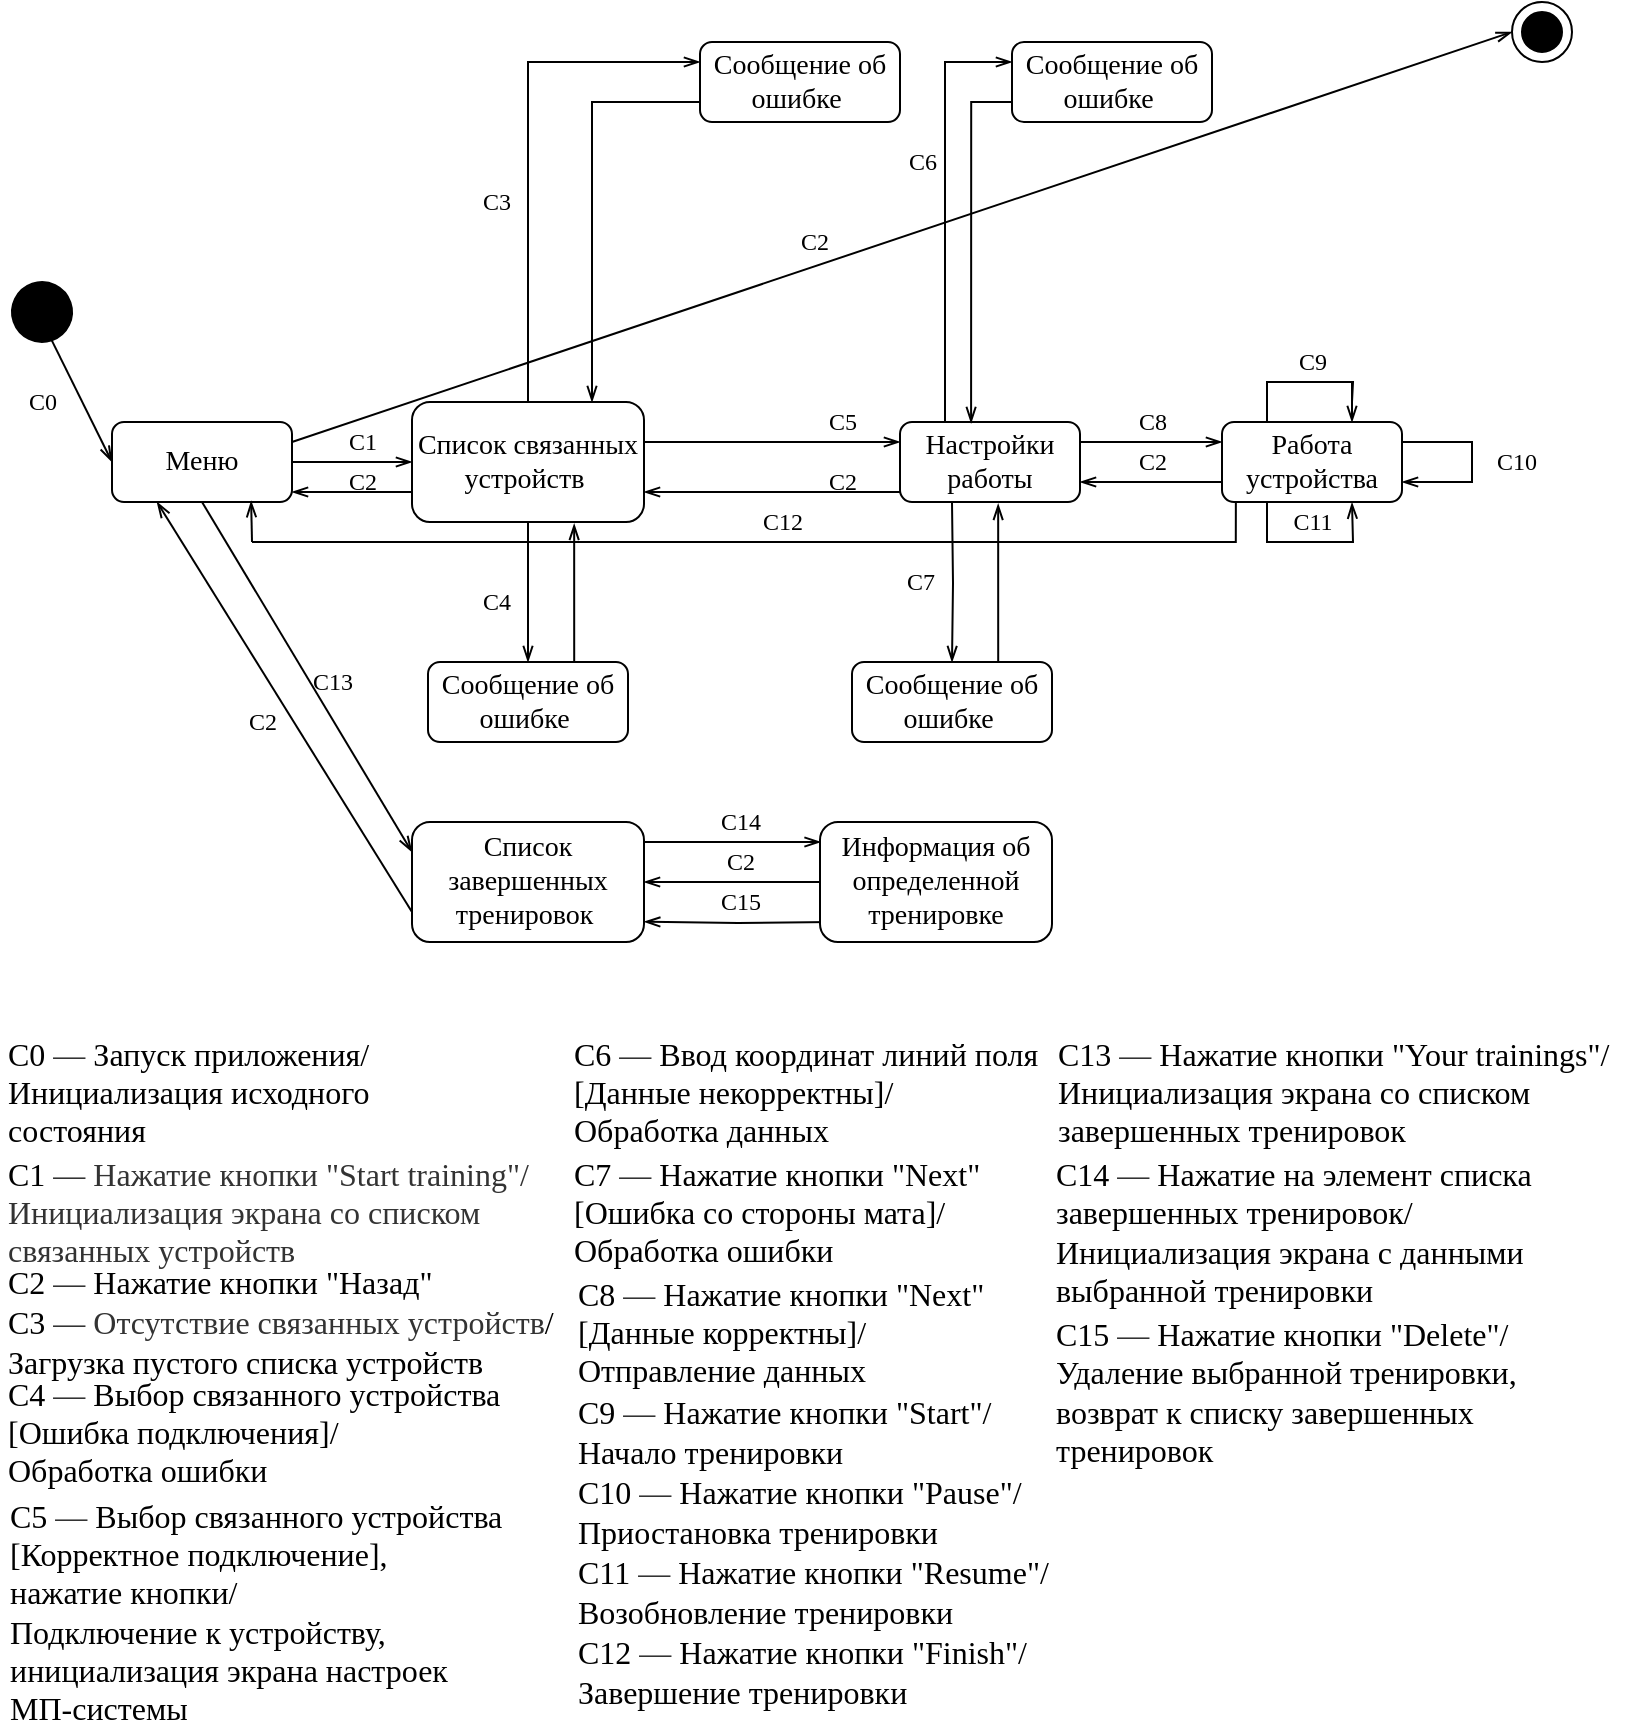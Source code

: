 <mxfile version="17.5.0" type="device"><diagram id="vnxfPJRwj8V_i50-jhOK" name="Page-1"><mxGraphModel dx="1738" dy="969" grid="1" gridSize="10" guides="1" tooltips="1" connect="1" arrows="1" fold="1" page="1" pageScale="1" pageWidth="827" pageHeight="1169" math="0" shadow="0"><root><mxCell id="0"/><mxCell id="1" parent="0"/><mxCell id="MltRFIbTXNCcl234DCO_-2" value="" style="ellipse;whiteSpace=wrap;html=1;aspect=fixed;" parent="1" vertex="1"><mxGeometry x="840" y="60" width="30" height="30" as="geometry"/></mxCell><mxCell id="MltRFIbTXNCcl234DCO_-3" value="" style="ellipse;whiteSpace=wrap;html=1;aspect=fixed;fillColor=#000000;" parent="1" vertex="1"><mxGeometry x="845" y="65" width="20" height="20" as="geometry"/></mxCell><mxCell id="MltRFIbTXNCcl234DCO_-4" value="" style="ellipse;whiteSpace=wrap;html=1;aspect=fixed;rotation=26;fillColor=#000000;" parent="1" vertex="1"><mxGeometry x="90" y="200" width="30" height="30" as="geometry"/></mxCell><mxCell id="MltRFIbTXNCcl234DCO_-12" style="edgeStyle=orthogonalEdgeStyle;rounded=0;orthogonalLoop=1;jettySize=auto;html=1;exitX=1;exitY=0.5;exitDx=0;exitDy=0;endArrow=openThin;endFill=0;fontFamily=Times New Roman;fontSize=12;entryX=0;entryY=0.5;entryDx=0;entryDy=0;" parent="1" source="MltRFIbTXNCcl234DCO_-5" target="MltRFIbTXNCcl234DCO_-11" edge="1"><mxGeometry relative="1" as="geometry"><mxPoint x="350" y="300.143" as="targetPoint"/></mxGeometry></mxCell><mxCell id="MltRFIbTXNCcl234DCO_-5" value="Меню" style="rounded=1;whiteSpace=wrap;html=1;fontFamily=Times New Roman;fontSize=14;" parent="1" vertex="1"><mxGeometry x="140" y="270" width="90" height="40" as="geometry"/></mxCell><mxCell id="MltRFIbTXNCcl234DCO_-6" value="С0" style="text;html=1;align=center;verticalAlign=middle;resizable=0;points=[];autosize=1;fontSize=12;fontFamily=Times New Roman;" parent="1" vertex="1"><mxGeometry x="90" y="250" width="30" height="20" as="geometry"/></mxCell><mxCell id="MltRFIbTXNCcl234DCO_-7" value="" style="endArrow=openThin;html=1;fontFamily=Times New Roman;fontSize=12;endFill=0;exitX=1;exitY=1;exitDx=0;exitDy=0;entryX=0;entryY=0.5;entryDx=0;entryDy=0;" parent="1" source="MltRFIbTXNCcl234DCO_-4" target="MltRFIbTXNCcl234DCO_-5" edge="1"><mxGeometry width="50" height="50" relative="1" as="geometry"><mxPoint x="90" y="480" as="sourcePoint"/><mxPoint x="140" y="420" as="targetPoint"/></mxGeometry></mxCell><mxCell id="MltRFIbTXNCcl234DCO_-90" style="edgeStyle=orthogonalEdgeStyle;rounded=0;orthogonalLoop=1;jettySize=auto;html=1;exitX=0;exitY=0.75;exitDx=0;exitDy=0;endArrow=openThin;endFill=0;fontFamily=Times New Roman;fontSize=12;" parent="1" source="MltRFIbTXNCcl234DCO_-11" edge="1"><mxGeometry relative="1" as="geometry"><Array as="points"><mxPoint x="230" y="305"/></Array><mxPoint x="230" y="305" as="targetPoint"/></mxGeometry></mxCell><mxCell id="MltRFIbTXNCcl234DCO_-123" style="edgeStyle=orthogonalEdgeStyle;rounded=0;orthogonalLoop=1;jettySize=auto;html=1;exitX=1;exitY=0.75;exitDx=0;exitDy=0;entryX=0;entryY=0.25;entryDx=0;entryDy=0;endArrow=openThin;endFill=0;fontFamily=Times New Roman;fontSize=12;" parent="1" source="MltRFIbTXNCcl234DCO_-11" target="MltRFIbTXNCcl234DCO_-17" edge="1"><mxGeometry relative="1" as="geometry"><Array as="points"><mxPoint x="406" y="280"/></Array></mxGeometry></mxCell><mxCell id="D5OFip19we26R9b-TDGX-5" style="edgeStyle=orthogonalEdgeStyle;rounded=0;orthogonalLoop=1;jettySize=auto;html=1;exitX=0.5;exitY=0;exitDx=0;exitDy=0;entryX=0;entryY=0.25;entryDx=0;entryDy=0;endArrow=openThin;endFill=0;" parent="1" source="MltRFIbTXNCcl234DCO_-11" target="MltRFIbTXNCcl234DCO_-111" edge="1"><mxGeometry relative="1" as="geometry"/></mxCell><mxCell id="D5OFip19we26R9b-TDGX-19" style="edgeStyle=orthogonalEdgeStyle;rounded=0;orthogonalLoop=1;jettySize=auto;html=1;exitX=0.5;exitY=1;exitDx=0;exitDy=0;endArrow=openThin;endFill=0;entryX=0.5;entryY=0;entryDx=0;entryDy=0;" parent="1" source="MltRFIbTXNCcl234DCO_-11" target="D5OFip19we26R9b-TDGX-21" edge="1"><mxGeometry relative="1" as="geometry"><mxPoint x="391.75" y="390" as="targetPoint"/></mxGeometry></mxCell><mxCell id="MltRFIbTXNCcl234DCO_-11" value="Список связанных устройств&amp;nbsp;" style="rounded=1;whiteSpace=wrap;html=1;fontFamily=Times New Roman;fontSize=14;" parent="1" vertex="1"><mxGeometry x="290" y="260" width="116" height="60" as="geometry"/></mxCell><mxCell id="MltRFIbTXNCcl234DCO_-13" value="С1" style="text;html=1;align=center;verticalAlign=middle;resizable=0;points=[];autosize=1;fontSize=12;fontFamily=Times New Roman;" parent="1" vertex="1"><mxGeometry x="250" y="270" width="30" height="20" as="geometry"/></mxCell><mxCell id="MltRFIbTXNCcl234DCO_-192" style="edgeStyle=orthogonalEdgeStyle;rounded=0;orthogonalLoop=1;jettySize=auto;html=1;exitX=0;exitY=0.25;exitDx=0;exitDy=0;entryX=1;entryY=0.75;entryDx=0;entryDy=0;endArrow=openThin;endFill=0;fontFamily=Times New Roman;fontSize=12;" parent="1" source="MltRFIbTXNCcl234DCO_-17" target="MltRFIbTXNCcl234DCO_-11" edge="1"><mxGeometry relative="1" as="geometry"><Array as="points"><mxPoint x="555" y="305"/></Array></mxGeometry></mxCell><mxCell id="D5OFip19we26R9b-TDGX-9" style="edgeStyle=orthogonalEdgeStyle;rounded=0;orthogonalLoop=1;jettySize=auto;html=1;exitX=0.25;exitY=0;exitDx=0;exitDy=0;entryX=0;entryY=0.25;entryDx=0;entryDy=0;endArrow=openThin;endFill=0;" parent="1" source="MltRFIbTXNCcl234DCO_-17" target="D5OFip19we26R9b-TDGX-8" edge="1"><mxGeometry relative="1" as="geometry"/></mxCell><mxCell id="D5OFip19we26R9b-TDGX-13" style="edgeStyle=orthogonalEdgeStyle;rounded=0;orthogonalLoop=1;jettySize=auto;html=1;exitX=1;exitY=0.25;exitDx=0;exitDy=0;entryX=0;entryY=0.25;entryDx=0;entryDy=0;endArrow=openThin;endFill=0;" parent="1" source="MltRFIbTXNCcl234DCO_-17" target="D5OFip19we26R9b-TDGX-12" edge="1"><mxGeometry relative="1" as="geometry"/></mxCell><mxCell id="MltRFIbTXNCcl234DCO_-17" value="Настройки работы" style="rounded=1;whiteSpace=wrap;html=1;fontFamily=Times New Roman;fontSize=14;" parent="1" vertex="1"><mxGeometry x="534" y="270" width="90" height="40" as="geometry"/></mxCell><mxCell id="MltRFIbTXNCcl234DCO_-56" value="С0&amp;nbsp;&lt;span style=&quot;color: rgb(51, 51, 51); font-size: 16px;&quot;&gt;&lt;font style=&quot;font-size: 16px;&quot;&gt;—&amp;nbsp;&lt;/font&gt;&lt;/span&gt;Запуск приложения/&lt;br style=&quot;font-size: 16px;&quot;&gt;Инициализация исходного&amp;nbsp;&lt;br style=&quot;font-size: 16px;&quot;&gt;состояния" style="text;html=1;align=left;verticalAlign=middle;resizable=0;points=[];autosize=1;fontSize=16;fontFamily=Times New Roman;" parent="1" vertex="1"><mxGeometry x="85.75" y="575" width="200" height="60" as="geometry"/></mxCell><mxCell id="MltRFIbTXNCcl234DCO_-57" value="С2&amp;nbsp;&lt;span style=&quot;color: rgb(51, 51, 51); font-size: 16px;&quot;&gt;&lt;font style=&quot;font-size: 16px;&quot;&gt;—&amp;nbsp;&lt;/font&gt;&lt;/span&gt;Нажатие кнопки &quot;Назад&quot;" style="text;html=1;align=left;verticalAlign=middle;resizable=0;points=[];autosize=1;fontSize=16;fontFamily=Times New Roman;" parent="1" vertex="1"><mxGeometry x="85.75" y="690" width="230" height="20" as="geometry"/></mxCell><mxCell id="MltRFIbTXNCcl234DCO_-58" value="С3&amp;nbsp;&lt;span style=&quot;color: rgb(51, 51, 51); font-size: 16px;&quot;&gt;&lt;font style=&quot;font-size: 16px;&quot;&gt;— Отсутствие связанных устройств&lt;/font&gt;&lt;/span&gt;/&lt;br style=&quot;font-size: 16px;&quot;&gt;Загрузка пустого списка устройств" style="text;html=1;align=left;verticalAlign=middle;resizable=0;points=[];autosize=1;fontSize=16;fontFamily=Times New Roman;" parent="1" vertex="1"><mxGeometry x="85.75" y="710" width="290" height="40" as="geometry"/></mxCell><mxCell id="MltRFIbTXNCcl234DCO_-59" value="С1&amp;nbsp;&lt;span style=&quot;color: rgb(51, 51, 51); font-size: 16px;&quot;&gt;&lt;font style=&quot;font-size: 16px;&quot;&gt;— Нажатие кнопки &quot;Start training&quot;/&lt;br style=&quot;font-size: 16px;&quot;&gt;Инициализация экрана со списком&amp;nbsp;&lt;br style=&quot;font-size: 16px;&quot;&gt;связанных устройств&lt;br style=&quot;font-size: 16px;&quot;&gt;&lt;/font&gt;&lt;/span&gt;" style="text;html=1;align=left;verticalAlign=middle;resizable=0;points=[];autosize=1;fontSize=16;fontFamily=Times New Roman;" parent="1" vertex="1"><mxGeometry x="85.75" y="635" width="280" height="60" as="geometry"/></mxCell><mxCell id="MltRFIbTXNCcl234DCO_-61" value="С5&amp;nbsp;&lt;span style=&quot;color: rgb(51 , 51 , 51) ; font-size: 16px&quot;&gt;&lt;font style=&quot;font-size: 16px&quot;&gt;—&amp;nbsp;&lt;/font&gt;&lt;/span&gt;Выбор связанного устройства&lt;br style=&quot;font-size: 16px&quot;&gt;[Корректное подключение], &lt;br&gt;нажатие кнопки/&lt;br style=&quot;font-size: 16px&quot;&gt;Подключение к устройству,&amp;nbsp;&lt;br style=&quot;font-size: 16px&quot;&gt;инициализация экрана настроек&lt;br style=&quot;font-size: 16px&quot;&gt;МП-системы" style="text;html=1;align=left;verticalAlign=middle;resizable=0;points=[];autosize=1;fontSize=16;fontFamily=Times New Roman;" parent="1" vertex="1"><mxGeometry x="86.5" y="805" width="260" height="120" as="geometry"/></mxCell><mxCell id="MltRFIbTXNCcl234DCO_-64" value="С6&amp;nbsp;&lt;span style=&quot;color: rgb(51, 51, 51); font-size: 16px;&quot;&gt;&lt;font style=&quot;font-size: 16px;&quot;&gt;—&amp;nbsp;&lt;/font&gt;&lt;/span&gt;Ввод координат линий поля&lt;br style=&quot;font-size: 16px;&quot;&gt;[Данные некорректны]/&lt;br style=&quot;font-size: 16px;&quot;&gt;Обработка данных" style="text;html=1;align=left;verticalAlign=middle;resizable=0;points=[];autosize=1;fontSize=16;fontFamily=Times New Roman;" parent="1" vertex="1"><mxGeometry x="369.12" y="575" width="250" height="60" as="geometry"/></mxCell><mxCell id="MltRFIbTXNCcl234DCO_-91" value="С2" style="text;html=1;align=center;verticalAlign=middle;resizable=0;points=[];autosize=1;fontSize=12;fontFamily=Times New Roman;" parent="1" vertex="1"><mxGeometry x="250" y="290" width="30" height="20" as="geometry"/></mxCell><mxCell id="D5OFip19we26R9b-TDGX-4" style="edgeStyle=orthogonalEdgeStyle;rounded=0;orthogonalLoop=1;jettySize=auto;html=1;exitX=0;exitY=0.75;exitDx=0;exitDy=0;endArrow=openThin;endFill=0;" parent="1" source="MltRFIbTXNCcl234DCO_-111" edge="1"><mxGeometry relative="1" as="geometry"><mxPoint x="380" y="260" as="targetPoint"/><Array as="points"><mxPoint x="380" y="110"/><mxPoint x="380" y="260"/></Array></mxGeometry></mxCell><mxCell id="MltRFIbTXNCcl234DCO_-111" value="Сообщение об ошибке&amp;nbsp;" style="rounded=1;whiteSpace=wrap;html=1;fontFamily=Times New Roman;fontSize=14;" parent="1" vertex="1"><mxGeometry x="434" y="80" width="100" height="40" as="geometry"/></mxCell><mxCell id="MltRFIbTXNCcl234DCO_-115" value="С2" style="text;html=1;align=center;verticalAlign=middle;resizable=0;points=[];autosize=1;fontSize=12;fontFamily=Times New Roman;" parent="1" vertex="1"><mxGeometry x="475.87" y="170" width="30" height="20" as="geometry"/></mxCell><mxCell id="MltRFIbTXNCcl234DCO_-120" value="С3" style="text;html=1;align=center;verticalAlign=middle;resizable=0;points=[];autosize=1;fontSize=12;fontFamily=Times New Roman;" parent="1" vertex="1"><mxGeometry x="316.5" y="150" width="30" height="20" as="geometry"/></mxCell><mxCell id="MltRFIbTXNCcl234DCO_-167" value="" style="endArrow=openThin;html=1;fontFamily=Times New Roman;fontSize=12;endFill=0;entryX=0;entryY=0.5;entryDx=0;entryDy=0;exitX=1;exitY=0.25;exitDx=0;exitDy=0;" parent="1" source="MltRFIbTXNCcl234DCO_-5" target="MltRFIbTXNCcl234DCO_-2" edge="1"><mxGeometry width="50" height="50" relative="1" as="geometry"><mxPoint x="590" y="280" as="sourcePoint"/><mxPoint x="150" y="310" as="targetPoint"/></mxGeometry></mxCell><mxCell id="MltRFIbTXNCcl234DCO_-193" value="C5" style="text;html=1;align=center;verticalAlign=middle;resizable=0;points=[];autosize=1;fontSize=12;fontFamily=Times New Roman;" parent="1" vertex="1"><mxGeometry x="490" y="260" width="30" height="20" as="geometry"/></mxCell><mxCell id="D5OFip19we26R9b-TDGX-7" value="С2" style="text;html=1;align=center;verticalAlign=middle;resizable=0;points=[];autosize=1;fontSize=12;fontFamily=Times New Roman;" parent="1" vertex="1"><mxGeometry x="490" y="290" width="30" height="20" as="geometry"/></mxCell><mxCell id="D5OFip19we26R9b-TDGX-11" style="edgeStyle=orthogonalEdgeStyle;rounded=0;orthogonalLoop=1;jettySize=auto;html=1;exitX=0;exitY=0.75;exitDx=0;exitDy=0;entryX=0.395;entryY=0.012;entryDx=0;entryDy=0;entryPerimeter=0;endArrow=openThin;endFill=0;" parent="1" source="D5OFip19we26R9b-TDGX-8" target="MltRFIbTXNCcl234DCO_-17" edge="1"><mxGeometry relative="1" as="geometry"/></mxCell><mxCell id="D5OFip19we26R9b-TDGX-8" value="Сообщение об ошибке&amp;nbsp;" style="rounded=1;whiteSpace=wrap;html=1;fontFamily=Times New Roman;fontSize=14;" parent="1" vertex="1"><mxGeometry x="590" y="80" width="100" height="40" as="geometry"/></mxCell><mxCell id="D5OFip19we26R9b-TDGX-10" value="C6" style="text;html=1;align=center;verticalAlign=middle;resizable=0;points=[];autosize=1;fontSize=12;fontFamily=Times New Roman;" parent="1" vertex="1"><mxGeometry x="530" y="130" width="30" height="20" as="geometry"/></mxCell><mxCell id="D5OFip19we26R9b-TDGX-14" style="edgeStyle=orthogonalEdgeStyle;rounded=0;orthogonalLoop=1;jettySize=auto;html=1;exitX=0;exitY=0.75;exitDx=0;exitDy=0;entryX=1;entryY=0.75;entryDx=0;entryDy=0;endArrow=openThin;endFill=0;" parent="1" source="D5OFip19we26R9b-TDGX-12" target="MltRFIbTXNCcl234DCO_-17" edge="1"><mxGeometry relative="1" as="geometry"/></mxCell><mxCell id="69rBN8FmNOacVUdTIwQr-13" style="edgeStyle=orthogonalEdgeStyle;rounded=0;orthogonalLoop=1;jettySize=auto;html=1;exitX=0.25;exitY=0;exitDx=0;exitDy=0;endArrow=none;endFill=0;" parent="1" source="D5OFip19we26R9b-TDGX-12" edge="1"><mxGeometry relative="1" as="geometry"><mxPoint x="760" y="260" as="targetPoint"/></mxGeometry></mxCell><mxCell id="69rBN8FmNOacVUdTIwQr-15" style="edgeStyle=orthogonalEdgeStyle;rounded=0;orthogonalLoop=1;jettySize=auto;html=1;exitX=0.25;exitY=1;exitDx=0;exitDy=0;endArrow=openThin;endFill=0;" parent="1" source="D5OFip19we26R9b-TDGX-12" edge="1"><mxGeometry relative="1" as="geometry"><mxPoint x="760" y="310.333" as="targetPoint"/></mxGeometry></mxCell><mxCell id="69rBN8FmNOacVUdTIwQr-16" style="edgeStyle=orthogonalEdgeStyle;rounded=0;orthogonalLoop=1;jettySize=auto;html=1;exitX=1;exitY=0.25;exitDx=0;exitDy=0;endArrow=openThin;endFill=0;entryX=1;entryY=0.75;entryDx=0;entryDy=0;" parent="1" source="D5OFip19we26R9b-TDGX-12" target="D5OFip19we26R9b-TDGX-12" edge="1"><mxGeometry relative="1" as="geometry"><mxPoint x="820" y="290" as="targetPoint"/><Array as="points"><mxPoint x="820" y="280"/><mxPoint x="820" y="300"/></Array></mxGeometry></mxCell><mxCell id="69rBN8FmNOacVUdTIwQr-20" style="edgeStyle=orthogonalEdgeStyle;rounded=0;orthogonalLoop=1;jettySize=auto;html=1;exitX=0.077;exitY=1.008;exitDx=0;exitDy=0;endArrow=none;endFill=0;exitPerimeter=0;" parent="1" source="D5OFip19we26R9b-TDGX-12" edge="1"><mxGeometry relative="1" as="geometry"><mxPoint x="210" y="330" as="targetPoint"/><Array as="points"><mxPoint x="702" y="330"/><mxPoint x="460" y="330"/></Array></mxGeometry></mxCell><mxCell id="D5OFip19we26R9b-TDGX-12" value="Работа устройства" style="rounded=1;whiteSpace=wrap;html=1;fontFamily=Times New Roman;fontSize=14;" parent="1" vertex="1"><mxGeometry x="695" y="270" width="90" height="40" as="geometry"/></mxCell><mxCell id="D5OFip19we26R9b-TDGX-15" value="С2" style="text;html=1;align=center;verticalAlign=middle;resizable=0;points=[];autosize=1;fontSize=12;fontFamily=Times New Roman;" parent="1" vertex="1"><mxGeometry x="645" y="280" width="30" height="20" as="geometry"/></mxCell><mxCell id="D5OFip19we26R9b-TDGX-16" value="C8" style="text;html=1;align=center;verticalAlign=middle;resizable=0;points=[];autosize=1;fontSize=12;fontFamily=Times New Roman;" parent="1" vertex="1"><mxGeometry x="645" y="260" width="30" height="20" as="geometry"/></mxCell><mxCell id="D5OFip19we26R9b-TDGX-17" value="С8&amp;nbsp;&lt;span style=&quot;color: rgb(51 , 51 , 51) ; font-size: 16px&quot;&gt;&lt;font style=&quot;font-size: 16px&quot;&gt;—&amp;nbsp;&lt;/font&gt;&lt;/span&gt;Нажатие кнопки &quot;Next&quot;&lt;br style=&quot;font-size: 16px&quot;&gt;[Данные корректны]/&lt;br style=&quot;font-size: 16px&quot;&gt;Отправление данных" style="text;html=1;align=left;verticalAlign=middle;resizable=0;points=[];autosize=1;fontSize=16;fontFamily=Times New Roman;" parent="1" vertex="1"><mxGeometry x="370.87" y="695" width="220" height="60" as="geometry"/></mxCell><mxCell id="D5OFip19we26R9b-TDGX-18" value="С4&amp;nbsp;&lt;span style=&quot;color: rgb(51, 51, 51); font-size: 16px;&quot;&gt;&lt;font style=&quot;font-size: 16px;&quot;&gt;—&amp;nbsp;&lt;/font&gt;&lt;/span&gt;Выбор связанного устройства&lt;br style=&quot;font-size: 16px;&quot;&gt;[Ошибка подключения]/&lt;br style=&quot;font-size: 16px;&quot;&gt;Обработка ошибки" style="text;html=1;align=left;verticalAlign=middle;resizable=0;points=[];autosize=1;fontSize=16;fontFamily=Times New Roman;" parent="1" vertex="1"><mxGeometry x="85.75" y="745" width="260" height="60" as="geometry"/></mxCell><mxCell id="D5OFip19we26R9b-TDGX-20" value="С4" style="text;html=1;align=center;verticalAlign=middle;resizable=0;points=[];autosize=1;fontSize=12;fontFamily=Times New Roman;" parent="1" vertex="1"><mxGeometry x="316.5" y="350" width="30" height="20" as="geometry"/></mxCell><mxCell id="D5OFip19we26R9b-TDGX-24" style="edgeStyle=orthogonalEdgeStyle;rounded=0;orthogonalLoop=1;jettySize=auto;html=1;exitX=0.5;exitY=0;exitDx=0;exitDy=0;entryX=0.699;entryY=1.016;entryDx=0;entryDy=0;entryPerimeter=0;endArrow=openThin;endFill=0;" parent="1" source="D5OFip19we26R9b-TDGX-21" target="MltRFIbTXNCcl234DCO_-11" edge="1"><mxGeometry relative="1" as="geometry"><Array as="points"><mxPoint x="371" y="390"/></Array></mxGeometry></mxCell><mxCell id="D5OFip19we26R9b-TDGX-21" value="Сообщение об ошибке&amp;nbsp;" style="rounded=1;whiteSpace=wrap;html=1;fontFamily=Times New Roman;fontSize=14;" parent="1" vertex="1"><mxGeometry x="298" y="390" width="100" height="40" as="geometry"/></mxCell><mxCell id="j7qUnt2P-sVrDAR6ZC-R-1" value="С7&amp;nbsp;&lt;span style=&quot;color: rgb(51, 51, 51); font-size: 16px;&quot;&gt;&lt;font style=&quot;font-size: 16px;&quot;&gt;—&amp;nbsp;&lt;/font&gt;&lt;/span&gt;Нажатие кнопки &quot;Next&quot;&lt;br style=&quot;font-size: 16px;&quot;&gt;[Ошибка со стороны мата]/&lt;br style=&quot;font-size: 16px;&quot;&gt;Обработка ошибки" style="text;html=1;align=left;verticalAlign=middle;resizable=0;points=[];autosize=1;fontSize=16;fontFamily=Times New Roman;" parent="1" vertex="1"><mxGeometry x="369.12" y="635" width="220" height="60" as="geometry"/></mxCell><mxCell id="j7qUnt2P-sVrDAR6ZC-R-2" style="edgeStyle=orthogonalEdgeStyle;rounded=0;orthogonalLoop=1;jettySize=auto;html=1;exitX=0.5;exitY=1;exitDx=0;exitDy=0;endArrow=openThin;endFill=0;entryX=0.5;entryY=0;entryDx=0;entryDy=0;" parent="1" target="j7qUnt2P-sVrDAR6ZC-R-5" edge="1"><mxGeometry relative="1" as="geometry"><mxPoint x="603.75" y="380" as="targetPoint"/><mxPoint x="560.0" y="310" as="sourcePoint"/></mxGeometry></mxCell><mxCell id="j7qUnt2P-sVrDAR6ZC-R-3" value="С7" style="text;html=1;align=center;verticalAlign=middle;resizable=0;points=[];autosize=1;fontSize=12;fontFamily=Times New Roman;" parent="1" vertex="1"><mxGeometry x="528.5" y="340" width="30" height="20" as="geometry"/></mxCell><mxCell id="j7qUnt2P-sVrDAR6ZC-R-4" style="edgeStyle=orthogonalEdgeStyle;rounded=0;orthogonalLoop=1;jettySize=auto;html=1;exitX=0.75;exitY=0;exitDx=0;exitDy=0;entryX=0.699;entryY=1.016;entryDx=0;entryDy=0;entryPerimeter=0;endArrow=openThin;endFill=0;" parent="1" source="j7qUnt2P-sVrDAR6ZC-R-5" edge="1"><mxGeometry relative="1" as="geometry"><mxPoint x="583.084" y="310.96" as="targetPoint"/><Array as="points"><mxPoint x="583" y="390"/></Array></mxGeometry></mxCell><mxCell id="j7qUnt2P-sVrDAR6ZC-R-5" value="Сообщение об ошибке&amp;nbsp;" style="rounded=1;whiteSpace=wrap;html=1;fontFamily=Times New Roman;fontSize=14;" parent="1" vertex="1"><mxGeometry x="510" y="390" width="100" height="40" as="geometry"/></mxCell><mxCell id="69rBN8FmNOacVUdTIwQr-7" style="edgeStyle=orthogonalEdgeStyle;rounded=0;orthogonalLoop=1;jettySize=auto;html=1;exitX=1;exitY=0.25;exitDx=0;exitDy=0;entryX=0.003;entryY=0.18;entryDx=0;entryDy=0;endArrow=openThin;endFill=0;entryPerimeter=0;" parent="1" source="69rBN8FmNOacVUdTIwQr-2" target="69rBN8FmNOacVUdTIwQr-3" edge="1"><mxGeometry relative="1" as="geometry"><Array as="points"><mxPoint x="406" y="480"/><mxPoint x="494" y="480"/></Array></mxGeometry></mxCell><mxCell id="69rBN8FmNOacVUdTIwQr-2" value="Список завершенных тренировок&amp;nbsp;" style="rounded=1;whiteSpace=wrap;html=1;fontFamily=Times New Roman;fontSize=14;" parent="1" vertex="1"><mxGeometry x="290" y="470" width="116" height="60" as="geometry"/></mxCell><mxCell id="69rBN8FmNOacVUdTIwQr-8" style="edgeStyle=orthogonalEdgeStyle;rounded=0;orthogonalLoop=1;jettySize=auto;html=1;exitX=0;exitY=0.75;exitDx=0;exitDy=0;endArrow=openThin;endFill=0;entryX=1;entryY=0.5;entryDx=0;entryDy=0;" parent="1" source="69rBN8FmNOacVUdTIwQr-3" target="69rBN8FmNOacVUdTIwQr-2" edge="1"><mxGeometry relative="1" as="geometry"><mxPoint x="410" y="500" as="targetPoint"/><Array as="points"><mxPoint x="494" y="500"/></Array></mxGeometry></mxCell><mxCell id="69rBN8FmNOacVUdTIwQr-26" style="edgeStyle=orthogonalEdgeStyle;rounded=0;orthogonalLoop=1;jettySize=auto;html=1;entryX=1.001;entryY=0.831;entryDx=0;entryDy=0;endArrow=openThin;endFill=0;entryPerimeter=0;" parent="1" target="69rBN8FmNOacVUdTIwQr-2" edge="1"><mxGeometry relative="1" as="geometry"><mxPoint x="500" y="520" as="sourcePoint"/><Array as="points"/></mxGeometry></mxCell><mxCell id="69rBN8FmNOacVUdTIwQr-3" value="Информация об определенной тренировке" style="rounded=1;whiteSpace=wrap;html=1;fontFamily=Times New Roman;fontSize=14;" parent="1" vertex="1"><mxGeometry x="494" y="470" width="116" height="60" as="geometry"/></mxCell><mxCell id="69rBN8FmNOacVUdTIwQr-5" value="" style="endArrow=openThin;html=1;fontFamily=Times New Roman;fontSize=12;endFill=0;exitX=0.5;exitY=1;exitDx=0;exitDy=0;entryX=0;entryY=0.25;entryDx=0;entryDy=0;" parent="1" source="MltRFIbTXNCcl234DCO_-5" edge="1" target="69rBN8FmNOacVUdTIwQr-2"><mxGeometry width="50" height="50" relative="1" as="geometry"><mxPoint x="61.384" y="64.183" as="sourcePoint"/><mxPoint x="290" y="500" as="targetPoint"/></mxGeometry></mxCell><mxCell id="69rBN8FmNOacVUdTIwQr-14" value="" style="endArrow=openThin;html=1;rounded=0;endFill=0;" parent="1" edge="1"><mxGeometry width="50" height="50" relative="1" as="geometry"><mxPoint x="760" y="250" as="sourcePoint"/><mxPoint x="760" y="270" as="targetPoint"/></mxGeometry></mxCell><mxCell id="69rBN8FmNOacVUdTIwQr-17" value="C9" style="text;html=1;align=center;verticalAlign=middle;resizable=0;points=[];autosize=1;fontSize=12;fontFamily=Times New Roman;" parent="1" vertex="1"><mxGeometry x="725" y="230" width="30" height="20" as="geometry"/></mxCell><mxCell id="69rBN8FmNOacVUdTIwQr-18" value="C10" style="text;html=1;align=center;verticalAlign=middle;resizable=0;points=[];autosize=1;fontSize=12;fontFamily=Times New Roman;" parent="1" vertex="1"><mxGeometry x="822" y="280" width="40" height="20" as="geometry"/></mxCell><mxCell id="69rBN8FmNOacVUdTIwQr-19" value="C11" style="text;html=1;align=center;verticalAlign=middle;resizable=0;points=[];autosize=1;fontSize=12;fontFamily=Times New Roman;" parent="1" vertex="1"><mxGeometry x="725" y="310" width="30" height="20" as="geometry"/></mxCell><mxCell id="69rBN8FmNOacVUdTIwQr-21" value="" style="endArrow=openThin;html=1;rounded=0;endFill=0;entryX=0.773;entryY=0.989;entryDx=0;entryDy=0;entryPerimeter=0;" parent="1" target="MltRFIbTXNCcl234DCO_-5" edge="1"><mxGeometry width="50" height="50" relative="1" as="geometry"><mxPoint x="210" y="330" as="sourcePoint"/><mxPoint x="320" y="280" as="targetPoint"/></mxGeometry></mxCell><mxCell id="69rBN8FmNOacVUdTIwQr-22" value="C12" style="text;html=1;align=center;verticalAlign=middle;resizable=0;points=[];autosize=1;fontSize=12;fontFamily=Times New Roman;" parent="1" vertex="1"><mxGeometry x="455" y="310" width="40" height="20" as="geometry"/></mxCell><mxCell id="69rBN8FmNOacVUdTIwQr-27" value="С9&amp;nbsp;&lt;span style=&quot;color: rgb(51 , 51 , 51) ; font-size: 16px&quot;&gt;&lt;font style=&quot;font-size: 16px&quot;&gt;—&amp;nbsp;&lt;/font&gt;&lt;/span&gt;Нажатие кнопки &quot;Start&quot;/&lt;br style=&quot;font-size: 16px&quot;&gt;Начало тренировки" style="text;html=1;align=left;verticalAlign=middle;resizable=0;points=[];autosize=1;fontSize=16;fontFamily=Times New Roman;" parent="1" vertex="1"><mxGeometry x="370.87" y="755" width="220" height="40" as="geometry"/></mxCell><mxCell id="69rBN8FmNOacVUdTIwQr-28" value="С10&amp;nbsp;&lt;span style=&quot;color: rgb(51 , 51 , 51) ; font-size: 16px&quot;&gt;&lt;font style=&quot;font-size: 16px&quot;&gt;—&amp;nbsp;&lt;/font&gt;&lt;/span&gt;Нажатие кнопки &quot;Pause&quot;/&lt;br style=&quot;font-size: 16px&quot;&gt;Приостановка тренировки" style="text;html=1;align=left;verticalAlign=middle;resizable=0;points=[];autosize=1;fontSize=16;fontFamily=Times New Roman;" parent="1" vertex="1"><mxGeometry x="370.87" y="795" width="240" height="40" as="geometry"/></mxCell><mxCell id="69rBN8FmNOacVUdTIwQr-29" value="С11&amp;nbsp;&lt;span style=&quot;color: rgb(51 , 51 , 51) ; font-size: 16px&quot;&gt;&lt;font style=&quot;font-size: 16px&quot;&gt;—&amp;nbsp;&lt;/font&gt;&lt;/span&gt;Нажатие кнопки &quot;Resume&quot;/&lt;br style=&quot;font-size: 16px&quot;&gt;Возобновление тренировки" style="text;html=1;align=left;verticalAlign=middle;resizable=0;points=[];autosize=1;fontSize=16;fontFamily=Times New Roman;" parent="1" vertex="1"><mxGeometry x="370.87" y="835" width="250" height="40" as="geometry"/></mxCell><mxCell id="69rBN8FmNOacVUdTIwQr-30" value="С12&amp;nbsp;&lt;span style=&quot;color: rgb(51 , 51 , 51) ; font-size: 16px&quot;&gt;&lt;font style=&quot;font-size: 16px&quot;&gt;—&amp;nbsp;&lt;/font&gt;&lt;/span&gt;Нажатие кнопки &quot;Finish&quot;/&lt;br style=&quot;font-size: 16px&quot;&gt;Завершение тренировки" style="text;html=1;align=left;verticalAlign=middle;resizable=0;points=[];autosize=1;fontSize=16;fontFamily=Times New Roman;" parent="1" vertex="1"><mxGeometry x="370.87" y="875" width="240" height="40" as="geometry"/></mxCell><mxCell id="69rBN8FmNOacVUdTIwQr-31" value="C13" style="text;html=1;align=center;verticalAlign=middle;resizable=0;points=[];autosize=1;fontSize=12;fontFamily=Times New Roman;" parent="1" vertex="1"><mxGeometry x="230" y="390" width="40" height="20" as="geometry"/></mxCell><mxCell id="69rBN8FmNOacVUdTIwQr-32" value="C14" style="text;html=1;align=center;verticalAlign=middle;resizable=0;points=[];autosize=1;fontSize=12;fontFamily=Times New Roman;" parent="1" vertex="1"><mxGeometry x="434" y="460" width="40" height="20" as="geometry"/></mxCell><mxCell id="69rBN8FmNOacVUdTIwQr-33" value="C2" style="text;html=1;align=center;verticalAlign=middle;resizable=0;points=[];autosize=1;fontSize=12;fontFamily=Times New Roman;" parent="1" vertex="1"><mxGeometry x="439" y="480" width="30" height="20" as="geometry"/></mxCell><mxCell id="69rBN8FmNOacVUdTIwQr-34" value="C15" style="text;html=1;align=center;verticalAlign=middle;resizable=0;points=[];autosize=1;fontSize=12;fontFamily=Times New Roman;" parent="1" vertex="1"><mxGeometry x="434" y="500" width="40" height="20" as="geometry"/></mxCell><mxCell id="69rBN8FmNOacVUdTIwQr-36" value="С13&amp;nbsp;&lt;span style=&quot;color: rgb(51 , 51 , 51) ; font-size: 16px&quot;&gt;&lt;font style=&quot;font-size: 16px&quot;&gt;—&amp;nbsp;&lt;/font&gt;&lt;/span&gt;Нажатие кнопки &quot;Your trainings&quot;/&lt;br style=&quot;font-size: 16px&quot;&gt;Инициализация экрана со списком&amp;nbsp;&lt;br&gt;завершенных тренировок" style="text;html=1;align=left;verticalAlign=middle;resizable=0;points=[];autosize=1;fontSize=16;fontFamily=Times New Roman;" parent="1" vertex="1"><mxGeometry x="610.87" y="575" width="290" height="60" as="geometry"/></mxCell><mxCell id="69rBN8FmNOacVUdTIwQr-37" value="С14&amp;nbsp;&lt;span style=&quot;color: rgb(51 , 51 , 51) ; font-size: 16px&quot;&gt;&lt;font style=&quot;font-size: 16px&quot;&gt;—&amp;nbsp;&lt;/font&gt;&lt;/span&gt;Нажатие на элемент списка &lt;br&gt;завершенных тренировок/&lt;br style=&quot;font-size: 16px&quot;&gt;Инициализация экрана с данными&amp;nbsp;&lt;br&gt;выбранной тренировки&lt;br&gt;" style="text;html=1;align=left;verticalAlign=middle;resizable=0;points=[];autosize=1;fontSize=16;fontFamily=Times New Roman;" parent="1" vertex="1"><mxGeometry x="610" y="635" width="250" height="80" as="geometry"/></mxCell><mxCell id="69rBN8FmNOacVUdTIwQr-38" value="С15&amp;nbsp;&lt;span style=&quot;color: rgb(51 , 51 , 51) ; font-size: 16px&quot;&gt;&lt;font style=&quot;font-size: 16px&quot;&gt;—&amp;nbsp;&lt;/font&gt;&lt;/span&gt;Нажатие кнопки &quot;Delete&quot;/&lt;br style=&quot;font-size: 16px&quot;&gt;Удаление выбранной тренировки,&lt;br&gt;возврат к списку завершенных&amp;nbsp;&lt;br&gt;тренировок" style="text;html=1;align=left;verticalAlign=middle;resizable=0;points=[];autosize=1;fontSize=16;fontFamily=Times New Roman;" parent="1" vertex="1"><mxGeometry x="610" y="715" width="250" height="80" as="geometry"/></mxCell><mxCell id="iS0swAy51G8cc3UJAmOM-1" value="" style="endArrow=openThin;html=1;fontFamily=Times New Roman;fontSize=12;endFill=0;exitX=0;exitY=0.75;exitDx=0;exitDy=0;entryX=0.25;entryY=1;entryDx=0;entryDy=0;" edge="1" parent="1" source="69rBN8FmNOacVUdTIwQr-2" target="MltRFIbTXNCcl234DCO_-5"><mxGeometry width="50" height="50" relative="1" as="geometry"><mxPoint x="195" y="320" as="sourcePoint"/><mxPoint x="300" y="495" as="targetPoint"/></mxGeometry></mxCell><mxCell id="iS0swAy51G8cc3UJAmOM-2" value="С2" style="text;html=1;align=center;verticalAlign=middle;resizable=0;points=[];autosize=1;fontSize=12;fontFamily=Times New Roman;" vertex="1" parent="1"><mxGeometry x="200" y="410" width="30" height="20" as="geometry"/></mxCell></root></mxGraphModel></diagram></mxfile>